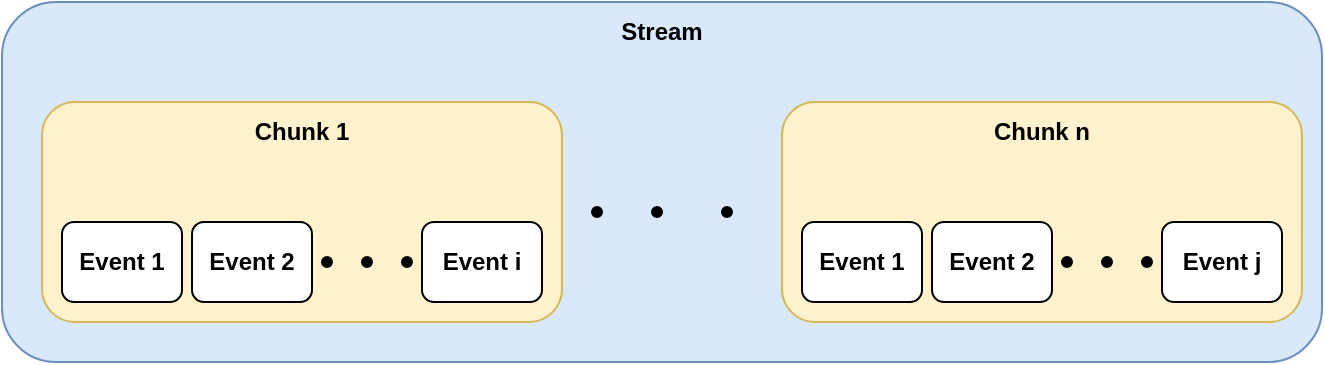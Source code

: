<mxfile version="20.6.0" type="device"><diagram id="wOU1ZfG-oeX-nfnuTugj" name="Page-1"><mxGraphModel dx="1422" dy="705" grid="1" gridSize="10" guides="1" tooltips="1" connect="1" arrows="1" fold="1" page="1" pageScale="1" pageWidth="827" pageHeight="1169" math="0" shadow="0"><root><mxCell id="0"/><mxCell id="1" parent="0"/><mxCell id="CM3pNEuOoPRZVfXqFhib-1" value="" style="rounded=1;whiteSpace=wrap;html=1;fillColor=#dae8fc;strokeColor=#6c8ebf;" parent="1" vertex="1"><mxGeometry width="660" height="180" as="geometry"/></mxCell><mxCell id="CM3pNEuOoPRZVfXqFhib-4" value="" style="rounded=1;whiteSpace=wrap;html=1;fillColor=#fff2cc;strokeColor=#d6b656;" parent="1" vertex="1"><mxGeometry x="20" y="50" width="260" height="110" as="geometry"/></mxCell><mxCell id="CM3pNEuOoPRZVfXqFhib-2" value="&lt;b&gt;Stream&lt;/b&gt;" style="text;html=1;strokeColor=none;fillColor=none;align=center;verticalAlign=middle;whiteSpace=wrap;rounded=0;" parent="1" vertex="1"><mxGeometry x="300" width="60" height="30" as="geometry"/></mxCell><mxCell id="CM3pNEuOoPRZVfXqFhib-3" value="&lt;b&gt;Event 1&lt;/b&gt;" style="rounded=1;whiteSpace=wrap;html=1;" parent="1" vertex="1"><mxGeometry x="30" y="110" width="60" height="40" as="geometry"/></mxCell><mxCell id="CM3pNEuOoPRZVfXqFhib-5" value="&lt;b&gt;Event 2&lt;/b&gt;" style="rounded=1;whiteSpace=wrap;html=1;" parent="1" vertex="1"><mxGeometry x="95" y="110" width="60" height="40" as="geometry"/></mxCell><mxCell id="CM3pNEuOoPRZVfXqFhib-6" value="&lt;b&gt;Event i&lt;/b&gt;" style="rounded=1;whiteSpace=wrap;html=1;" parent="1" vertex="1"><mxGeometry x="210" y="110" width="60" height="40" as="geometry"/></mxCell><mxCell id="CM3pNEuOoPRZVfXqFhib-7" value="" style="ellipse;whiteSpace=wrap;html=1;aspect=fixed;fillColor=#000;" parent="1" vertex="1"><mxGeometry x="160" y="127.5" width="5" height="5" as="geometry"/></mxCell><mxCell id="CM3pNEuOoPRZVfXqFhib-10" value="" style="ellipse;whiteSpace=wrap;html=1;aspect=fixed;fillColor=#000;" parent="1" vertex="1"><mxGeometry x="180" y="127.5" width="5" height="5" as="geometry"/></mxCell><mxCell id="CM3pNEuOoPRZVfXqFhib-11" value="" style="ellipse;whiteSpace=wrap;html=1;aspect=fixed;fillColor=#000;" parent="1" vertex="1"><mxGeometry x="200" y="127.5" width="5" height="5" as="geometry"/></mxCell><mxCell id="CM3pNEuOoPRZVfXqFhib-12" value="&lt;b&gt;Chunk 1&lt;/b&gt;" style="text;html=1;strokeColor=none;fillColor=none;align=center;verticalAlign=middle;whiteSpace=wrap;rounded=0;" parent="1" vertex="1"><mxGeometry x="120" y="50" width="60" height="30" as="geometry"/></mxCell><mxCell id="CM3pNEuOoPRZVfXqFhib-13" value="" style="rounded=1;whiteSpace=wrap;html=1;fillColor=#fff2cc;strokeColor=#d6b656;" parent="1" vertex="1"><mxGeometry x="390" y="50" width="260" height="110" as="geometry"/></mxCell><mxCell id="CM3pNEuOoPRZVfXqFhib-14" value="&lt;b&gt;Event 1&lt;/b&gt;" style="rounded=1;whiteSpace=wrap;html=1;" parent="1" vertex="1"><mxGeometry x="400" y="110" width="60" height="40" as="geometry"/></mxCell><mxCell id="CM3pNEuOoPRZVfXqFhib-15" value="&lt;b&gt;Event 2&lt;/b&gt;" style="rounded=1;whiteSpace=wrap;html=1;" parent="1" vertex="1"><mxGeometry x="465" y="110" width="60" height="40" as="geometry"/></mxCell><mxCell id="CM3pNEuOoPRZVfXqFhib-16" value="&lt;b&gt;Event j&lt;/b&gt;" style="rounded=1;whiteSpace=wrap;html=1;" parent="1" vertex="1"><mxGeometry x="580" y="110" width="60" height="40" as="geometry"/></mxCell><mxCell id="CM3pNEuOoPRZVfXqFhib-17" value="" style="ellipse;whiteSpace=wrap;html=1;aspect=fixed;fillColor=#000;" parent="1" vertex="1"><mxGeometry x="530" y="127.5" width="5" height="5" as="geometry"/></mxCell><mxCell id="CM3pNEuOoPRZVfXqFhib-18" value="" style="ellipse;whiteSpace=wrap;html=1;aspect=fixed;fillColor=#000;" parent="1" vertex="1"><mxGeometry x="550" y="127.5" width="5" height="5" as="geometry"/></mxCell><mxCell id="CM3pNEuOoPRZVfXqFhib-19" value="" style="ellipse;whiteSpace=wrap;html=1;aspect=fixed;fillColor=#000;" parent="1" vertex="1"><mxGeometry x="570" y="127.5" width="5" height="5" as="geometry"/></mxCell><mxCell id="CM3pNEuOoPRZVfXqFhib-20" value="&lt;b&gt;Chunk n&lt;/b&gt;" style="text;html=1;strokeColor=none;fillColor=none;align=center;verticalAlign=middle;whiteSpace=wrap;rounded=0;" parent="1" vertex="1"><mxGeometry x="490" y="50" width="60" height="30" as="geometry"/></mxCell><mxCell id="CM3pNEuOoPRZVfXqFhib-21" value="" style="ellipse;whiteSpace=wrap;html=1;aspect=fixed;fillColor=#000;" parent="1" vertex="1"><mxGeometry x="295" y="102.5" width="5" height="5" as="geometry"/></mxCell><mxCell id="CM3pNEuOoPRZVfXqFhib-22" value="" style="ellipse;whiteSpace=wrap;html=1;aspect=fixed;fillColor=#000;fontStyle=1" parent="1" vertex="1"><mxGeometry x="325" y="102.5" width="5" height="5" as="geometry"/></mxCell><mxCell id="CM3pNEuOoPRZVfXqFhib-23" value="" style="ellipse;whiteSpace=wrap;html=1;aspect=fixed;fillColor=#000;" parent="1" vertex="1"><mxGeometry x="360" y="102.5" width="5" height="5" as="geometry"/></mxCell></root></mxGraphModel></diagram></mxfile>